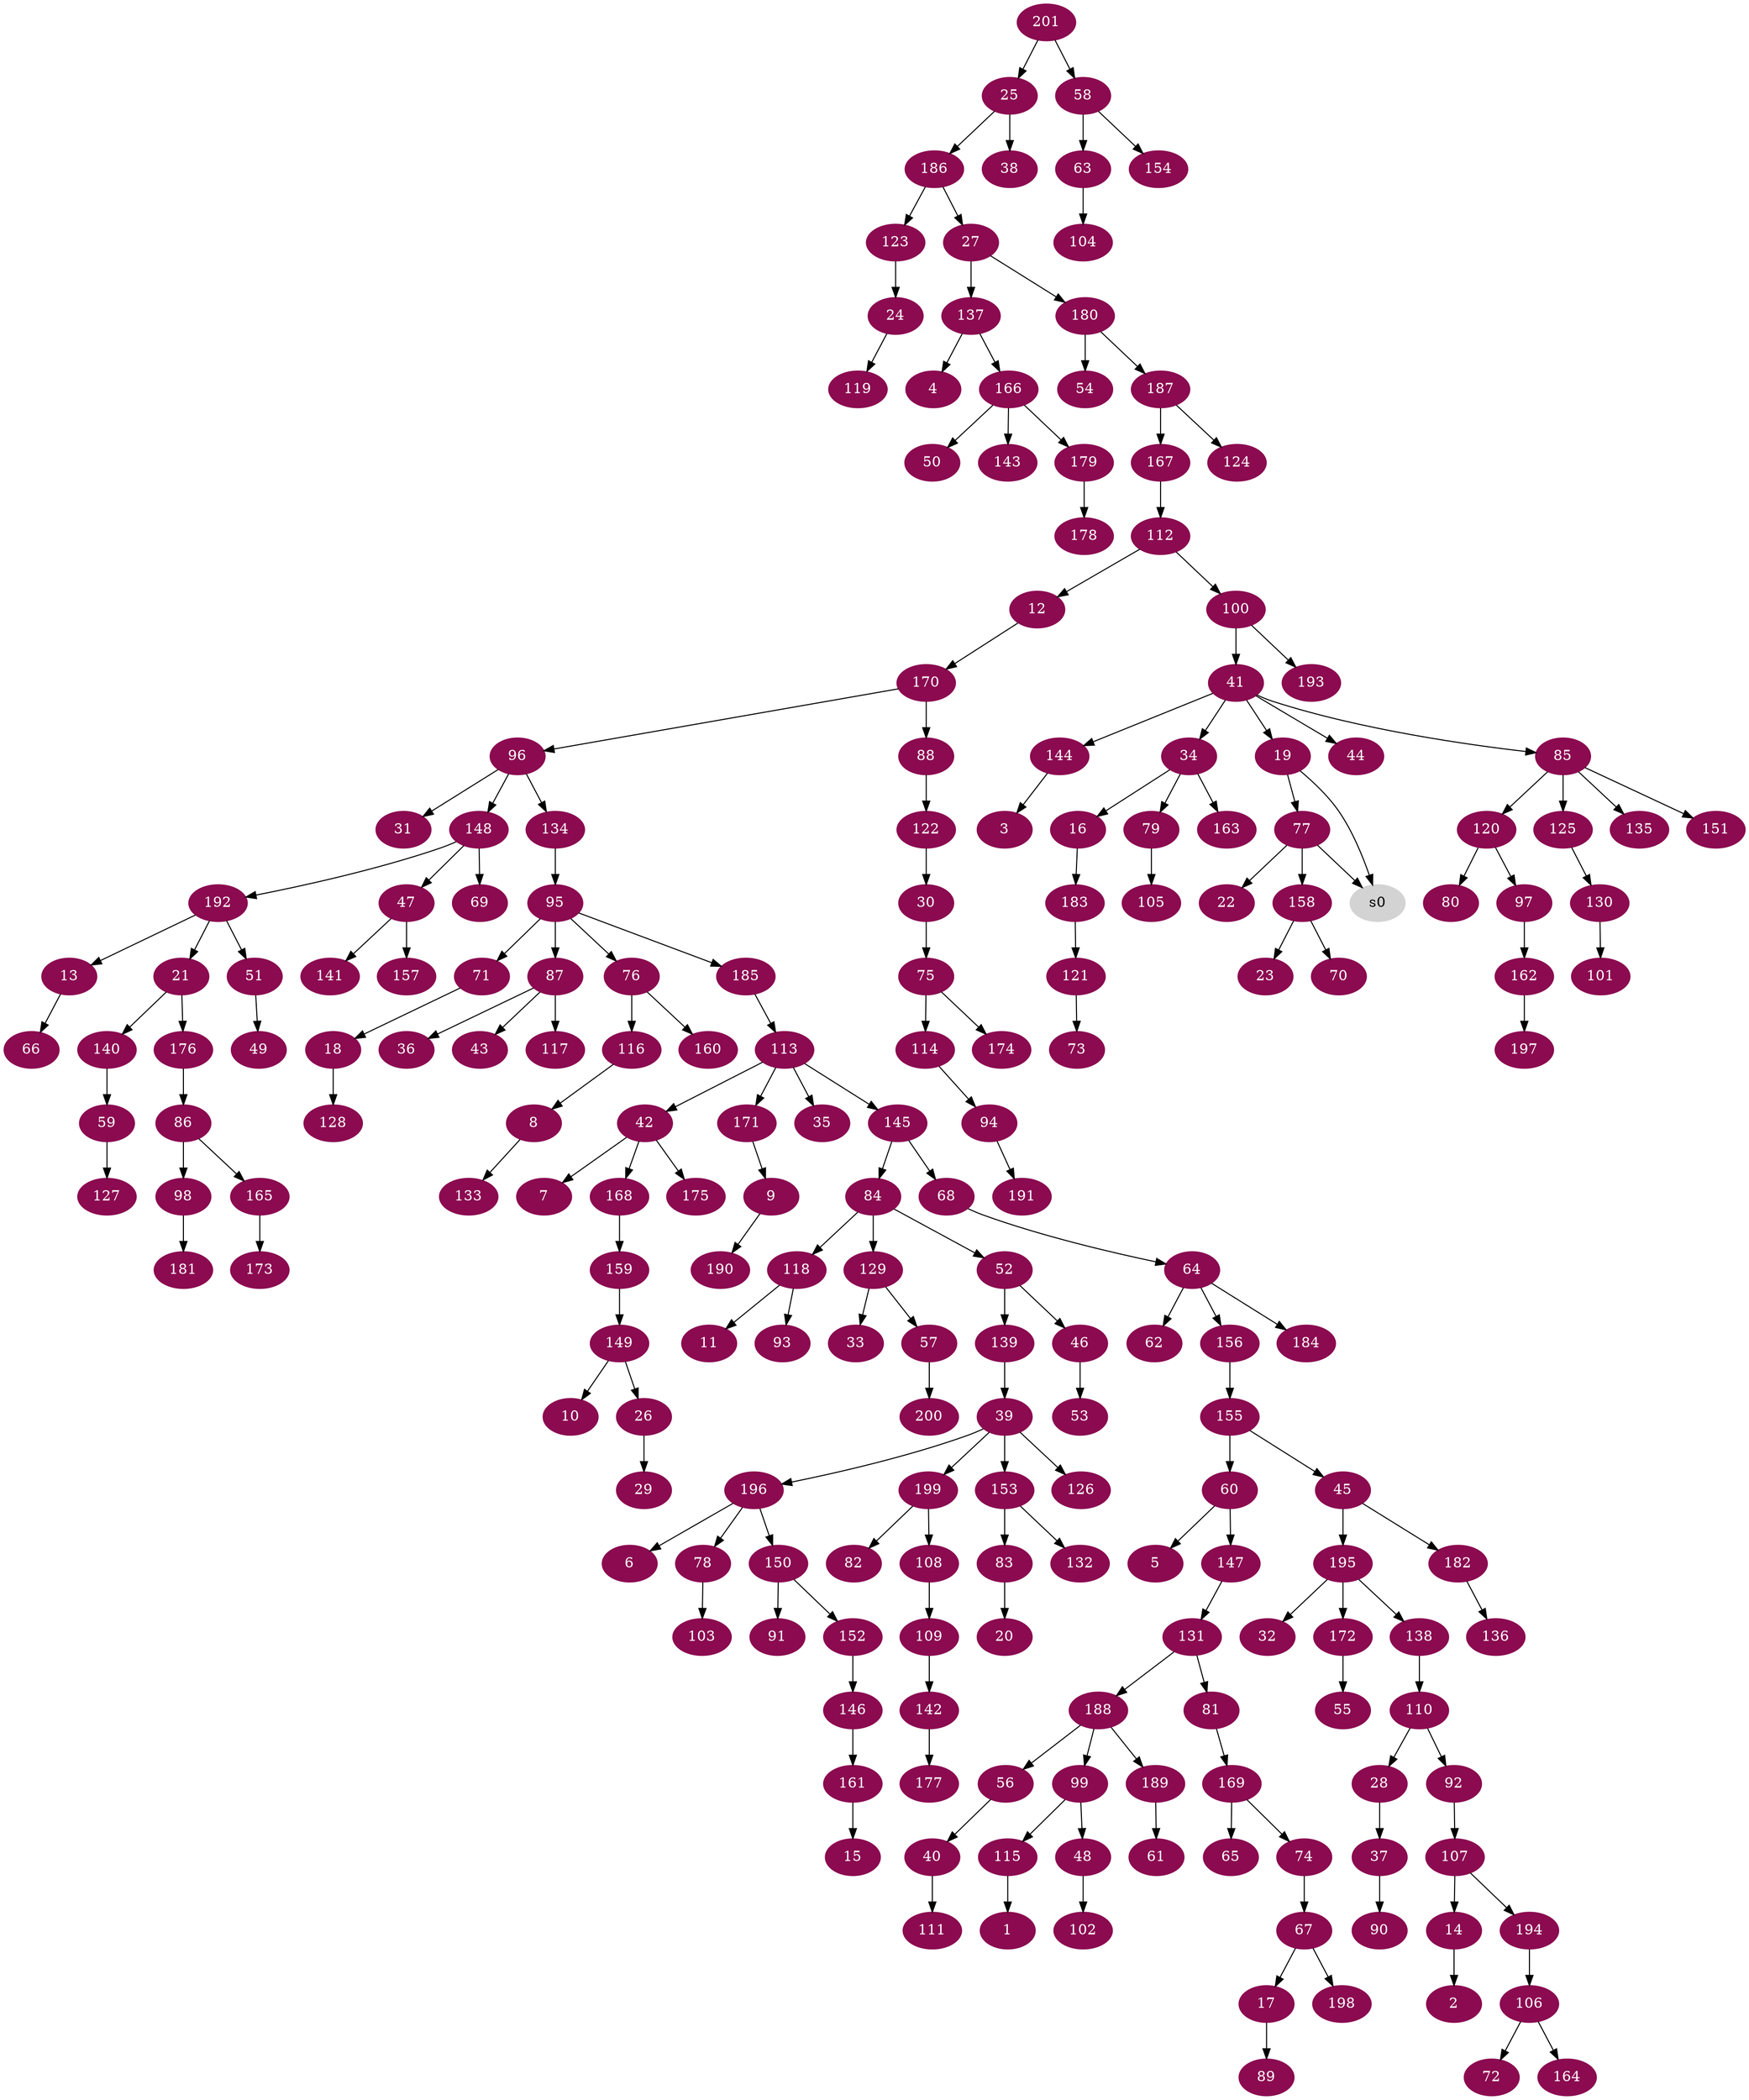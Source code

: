digraph G {
node [color=deeppink4, style=filled, fontcolor=white];
115 -> 1;
14 -> 2;
144 -> 3;
137 -> 4;
60 -> 5;
196 -> 6;
42 -> 7;
116 -> 8;
171 -> 9;
149 -> 10;
118 -> 11;
112 -> 12;
192 -> 13;
107 -> 14;
161 -> 15;
34 -> 16;
67 -> 17;
71 -> 18;
41 -> 19;
83 -> 20;
192 -> 21;
77 -> 22;
158 -> 23;
123 -> 24;
201 -> 25;
149 -> 26;
186 -> 27;
110 -> 28;
26 -> 29;
122 -> 30;
96 -> 31;
195 -> 32;
129 -> 33;
41 -> 34;
113 -> 35;
87 -> 36;
28 -> 37;
25 -> 38;
139 -> 39;
56 -> 40;
100 -> 41;
113 -> 42;
87 -> 43;
41 -> 44;
155 -> 45;
52 -> 46;
148 -> 47;
99 -> 48;
51 -> 49;
166 -> 50;
192 -> 51;
84 -> 52;
46 -> 53;
180 -> 54;
172 -> 55;
188 -> 56;
129 -> 57;
201 -> 58;
140 -> 59;
155 -> 60;
189 -> 61;
64 -> 62;
58 -> 63;
68 -> 64;
169 -> 65;
13 -> 66;
74 -> 67;
145 -> 68;
148 -> 69;
158 -> 70;
95 -> 71;
106 -> 72;
121 -> 73;
169 -> 74;
30 -> 75;
95 -> 76;
19 -> 77;
196 -> 78;
34 -> 79;
120 -> 80;
131 -> 81;
199 -> 82;
153 -> 83;
145 -> 84;
41 -> 85;
176 -> 86;
95 -> 87;
170 -> 88;
17 -> 89;
37 -> 90;
150 -> 91;
110 -> 92;
118 -> 93;
114 -> 94;
134 -> 95;
170 -> 96;
120 -> 97;
86 -> 98;
188 -> 99;
112 -> 100;
130 -> 101;
48 -> 102;
78 -> 103;
63 -> 104;
79 -> 105;
194 -> 106;
92 -> 107;
199 -> 108;
108 -> 109;
138 -> 110;
40 -> 111;
167 -> 112;
185 -> 113;
75 -> 114;
99 -> 115;
76 -> 116;
87 -> 117;
84 -> 118;
24 -> 119;
85 -> 120;
183 -> 121;
88 -> 122;
186 -> 123;
187 -> 124;
85 -> 125;
39 -> 126;
59 -> 127;
18 -> 128;
84 -> 129;
125 -> 130;
147 -> 131;
153 -> 132;
8 -> 133;
96 -> 134;
85 -> 135;
182 -> 136;
27 -> 137;
195 -> 138;
52 -> 139;
21 -> 140;
47 -> 141;
109 -> 142;
166 -> 143;
41 -> 144;
113 -> 145;
152 -> 146;
60 -> 147;
96 -> 148;
159 -> 149;
196 -> 150;
85 -> 151;
150 -> 152;
39 -> 153;
58 -> 154;
156 -> 155;
64 -> 156;
47 -> 157;
77 -> 158;
168 -> 159;
76 -> 160;
146 -> 161;
97 -> 162;
34 -> 163;
106 -> 164;
86 -> 165;
137 -> 166;
187 -> 167;
42 -> 168;
81 -> 169;
12 -> 170;
113 -> 171;
195 -> 172;
165 -> 173;
75 -> 174;
42 -> 175;
21 -> 176;
142 -> 177;
179 -> 178;
166 -> 179;
27 -> 180;
98 -> 181;
45 -> 182;
16 -> 183;
64 -> 184;
95 -> 185;
25 -> 186;
180 -> 187;
131 -> 188;
188 -> 189;
9 -> 190;
94 -> 191;
148 -> 192;
100 -> 193;
107 -> 194;
45 -> 195;
39 -> 196;
162 -> 197;
67 -> 198;
39 -> 199;
57 -> 200;
node [color=lightgrey, style=filled, fontcolor=black];
19 -> s0;
77 -> s0;
}
